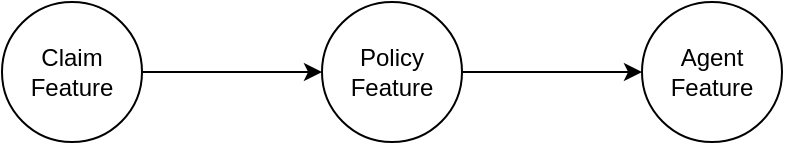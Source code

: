 <mxfile version="22.1.4" type="github">
  <diagram name="Page-1" id="rm4v-YoGuUnyeOTgBEOt">
    <mxGraphModel dx="2074" dy="1150" grid="1" gridSize="10" guides="1" tooltips="1" connect="1" arrows="1" fold="1" page="1" pageScale="1" pageWidth="850" pageHeight="1100" math="0" shadow="0">
      <root>
        <mxCell id="0" />
        <mxCell id="1" parent="0" />
        <mxCell id="TaLjiCh3qOxt_VTophUh-33" style="edgeStyle=orthogonalEdgeStyle;rounded=0;orthogonalLoop=1;jettySize=auto;html=1;entryX=0;entryY=0.5;entryDx=0;entryDy=0;" edge="1" parent="1" source="TaLjiCh3qOxt_VTophUh-21" target="TaLjiCh3qOxt_VTophUh-27">
          <mxGeometry relative="1" as="geometry" />
        </mxCell>
        <mxCell id="TaLjiCh3qOxt_VTophUh-21" value="Claim&lt;br&gt;Feature" style="ellipse;whiteSpace=wrap;html=1;aspect=fixed;" vertex="1" parent="1">
          <mxGeometry x="100" y="100" width="70" height="70" as="geometry" />
        </mxCell>
        <mxCell id="TaLjiCh3qOxt_VTophUh-35" style="edgeStyle=orthogonalEdgeStyle;rounded=0;orthogonalLoop=1;jettySize=auto;html=1;entryX=0;entryY=0.5;entryDx=0;entryDy=0;" edge="1" parent="1" source="TaLjiCh3qOxt_VTophUh-27" target="TaLjiCh3qOxt_VTophUh-34">
          <mxGeometry relative="1" as="geometry" />
        </mxCell>
        <mxCell id="TaLjiCh3qOxt_VTophUh-27" value="Policy&lt;br&gt;Feature" style="ellipse;whiteSpace=wrap;html=1;aspect=fixed;" vertex="1" parent="1">
          <mxGeometry x="260" y="100" width="70" height="70" as="geometry" />
        </mxCell>
        <mxCell id="TaLjiCh3qOxt_VTophUh-34" value="Agent&lt;br&gt;Feature" style="ellipse;whiteSpace=wrap;html=1;aspect=fixed;" vertex="1" parent="1">
          <mxGeometry x="420" y="100" width="70" height="70" as="geometry" />
        </mxCell>
      </root>
    </mxGraphModel>
  </diagram>
</mxfile>

